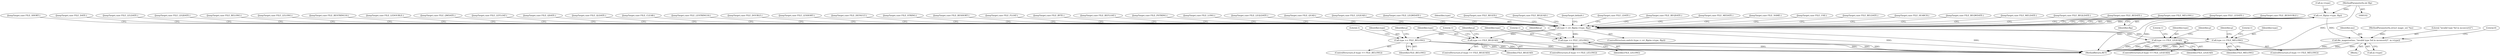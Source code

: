 digraph "0_file_59e63838913eee47f5c120a6c53d4565af638158@pointer" {
"1000118" [label="(Call,cvt_flip(m->type, flip))"];
"1000105" [label="(MethodParameterIn,int flip)"];
"1000116" [label="(Call,type = cvt_flip(m->type, flip))"];
"1000292" [label="(Call,type == FILE_BELONG)"];
"1000388" [label="(Call,type == FILE_BEQUAD)"];
"1000460" [label="(Call,type == FILE_LELONG)"];
"1000556" [label="(Call,type == FILE_LEQUAD)"];
"1000603" [label="(Call,type == FILE_MELONG)"];
"1000900" [label="(Call,file_magerror(ms, \"invalid type %d in mconvert()\", m->type))"];
"1000563" [label="(Literal,1)"];
"1000901" [label="(Identifier,ms)"];
"1000604" [label="(Identifier,type)"];
"1000717" [label="(JumpTarget,case FILE_BEDOUBLE:)"];
"1000130" [label="(JumpTarget,case FILE_SHORT:)"];
"1000103" [label="(MethodParameterIn,struct magic_set *ms)"];
"1000105" [label="(MethodParameterIn,int flip)"];
"1000122" [label="(Identifier,flip)"];
"1000116" [label="(Call,type = cvt_flip(m->type, flip))"];
"1000137" [label="(JumpTarget,case FILE_DATE:)"];
"1000423" [label="(JumpTarget,case FILE_LELDATE:)"];
"1000469" [label="(JumpTarget,case FILE_LEQDATE:)"];
"1000603" [label="(Call,type == FILE_MELONG)"];
"1000558" [label="(Identifier,FILE_LEQUAD)"];
"1000388" [label="(Call,type == FILE_BEQUAD)"];
"1000253" [label="(JumpTarget,case FILE_BELONG:)"];
"1000421" [label="(JumpTarget,case FILE_LELONG:)"];
"1000902" [label="(Literal,\"invalid type %d in mconvert()\")"];
"1000154" [label="(JumpTarget,case FILE_BESTRING16:)"];
"1000387" [label="(ControlStructure,if (type == FILE_BEQUAD))"];
"1000804" [label="(JumpTarget,case FILE_LEDOUBLE:)"];
"1000467" [label="(Literal,1)"];
"1000147" [label="(JumpTarget,case FILE_QWDATE:)"];
"1000664" [label="(JumpTarget,case FILE_LEFLOAT:)"];
"1000145" [label="(JumpTarget,case FILE_QDATE:)"];
"1000146" [label="(JumpTarget,case FILE_QLDATE:)"];
"1000115" [label="(ControlStructure,switch (type = cvt_flip(m->type, flip)))"];
"1000894" [label="(JumpTarget,case FILE_CLEAR:)"];
"1000392" [label="(Identifier,p)"];
"1000155" [label="(JumpTarget,case FILE_LESTRING16:)"];
"1000711" [label="(JumpTarget,case FILE_DOUBLE:)"];
"1000396" [label="(JumpTarget,case FILE_LESHORT:)"];
"1000607" [label="(Identifier,p)"];
"1000893" [label="(JumpTarget,case FILE_DEFAULT:)"];
"1000555" [label="(ControlStructure,if (type == FILE_LEQUAD))"];
"1000908" [label="(MethodReturn,RET)"];
"1000153" [label="(JumpTarget,case FILE_STRING:)"];
"1000228" [label="(JumpTarget,case FILE_BESHORT:)"];
"1000611" [label="(JumpTarget,case FILE_FLOAT:)"];
"1000124" [label="(JumpTarget,case FILE_BYTE:)"];
"1000617" [label="(JumpTarget,case FILE_BEFLOAT:)"];
"1000557" [label="(Identifier,type)"];
"1000294" [label="(Identifier,FILE_BELONG)"];
"1000292" [label="(Call,type == FILE_BELONG)"];
"1000171" [label="(JumpTarget,case FILE_PSTRING:)"];
"1000118" [label="(Call,cvt_flip(m->type, flip))"];
"1000900" [label="(Call,file_magerror(ms, \"invalid type %d in mconvert()\", m->type))"];
"1000136" [label="(JumpTarget,case FILE_LONG:)"];
"1000470" [label="(JumpTarget,case FILE_LEQLDATE:)"];
"1000144" [label="(JumpTarget,case FILE_QUAD:)"];
"1000119" [label="(Call,m->type)"];
"1000468" [label="(JumpTarget,case FILE_LEQUAD:)"];
"1000471" [label="(JumpTarget,case FILE_LEQWDATE:)"];
"1000117" [label="(Identifier,type)"];
"1000891" [label="(JumpTarget,case FILE_REGEX:)"];
"1000300" [label="(JumpTarget,case FILE_BEQUAD:)"];
"1000293" [label="(Identifier,type)"];
"1000389" [label="(Identifier,type)"];
"1000899" [label="(JumpTarget,default:)"];
"1000138" [label="(JumpTarget,case FILE_LDATE:)"];
"1000301" [label="(JumpTarget,case FILE_BEQDATE:)"];
"1000464" [label="(Identifier,p)"];
"1000565" [label="(JumpTarget,case FILE_MEDATE:)"];
"1000556" [label="(Call,type == FILE_LEQUAD)"];
"1000610" [label="(Literal,1)"];
"1000895" [label="(JumpTarget,case FILE_NAME:)"];
"1000896" [label="(JumpTarget,case FILE_USE:)"];
"1000296" [label="(Identifier,p)"];
"1000255" [label="(JumpTarget,case FILE_BELDATE:)"];
"1000462" [label="(Identifier,FILE_LELONG)"];
"1000892" [label="(JumpTarget,case FILE_SEARCH:)"];
"1000291" [label="(ControlStructure,if (type == FILE_BELONG))"];
"1000299" [label="(Literal,1)"];
"1000459" [label="(ControlStructure,if (type == FILE_LELONG))"];
"1000303" [label="(JumpTarget,case FILE_BEQWDATE:)"];
"1000566" [label="(JumpTarget,case FILE_MELDATE:)"];
"1000395" [label="(Literal,1)"];
"1000605" [label="(Identifier,FILE_MELONG)"];
"1000907" [label="(Literal,0)"];
"1000903" [label="(Call,m->type)"];
"1000390" [label="(Identifier,FILE_BEQUAD)"];
"1000560" [label="(Identifier,p)"];
"1000460" [label="(Call,type == FILE_LELONG)"];
"1000123" [label="(Block,)"];
"1000302" [label="(JumpTarget,case FILE_BEQLDATE:)"];
"1000602" [label="(ControlStructure,if (type == FILE_MELONG))"];
"1000254" [label="(JumpTarget,case FILE_BEDATE:)"];
"1000461" [label="(Identifier,type)"];
"1000564" [label="(JumpTarget,case FILE_MELONG:)"];
"1000422" [label="(JumpTarget,case FILE_LEDATE:)"];
"1000118" -> "1000116"  [label="AST: "];
"1000118" -> "1000122"  [label="CFG: "];
"1000119" -> "1000118"  [label="AST: "];
"1000122" -> "1000118"  [label="AST: "];
"1000116" -> "1000118"  [label="CFG: "];
"1000118" -> "1000908"  [label="DDG: "];
"1000118" -> "1000908"  [label="DDG: "];
"1000118" -> "1000116"  [label="DDG: "];
"1000118" -> "1000116"  [label="DDG: "];
"1000105" -> "1000118"  [label="DDG: "];
"1000118" -> "1000900"  [label="DDG: "];
"1000105" -> "1000102"  [label="AST: "];
"1000105" -> "1000908"  [label="DDG: "];
"1000116" -> "1000115"  [label="AST: "];
"1000117" -> "1000116"  [label="AST: "];
"1000124" -> "1000116"  [label="CFG: "];
"1000130" -> "1000116"  [label="CFG: "];
"1000136" -> "1000116"  [label="CFG: "];
"1000137" -> "1000116"  [label="CFG: "];
"1000138" -> "1000116"  [label="CFG: "];
"1000144" -> "1000116"  [label="CFG: "];
"1000145" -> "1000116"  [label="CFG: "];
"1000146" -> "1000116"  [label="CFG: "];
"1000147" -> "1000116"  [label="CFG: "];
"1000153" -> "1000116"  [label="CFG: "];
"1000154" -> "1000116"  [label="CFG: "];
"1000155" -> "1000116"  [label="CFG: "];
"1000171" -> "1000116"  [label="CFG: "];
"1000228" -> "1000116"  [label="CFG: "];
"1000253" -> "1000116"  [label="CFG: "];
"1000254" -> "1000116"  [label="CFG: "];
"1000255" -> "1000116"  [label="CFG: "];
"1000300" -> "1000116"  [label="CFG: "];
"1000301" -> "1000116"  [label="CFG: "];
"1000302" -> "1000116"  [label="CFG: "];
"1000303" -> "1000116"  [label="CFG: "];
"1000396" -> "1000116"  [label="CFG: "];
"1000421" -> "1000116"  [label="CFG: "];
"1000422" -> "1000116"  [label="CFG: "];
"1000423" -> "1000116"  [label="CFG: "];
"1000468" -> "1000116"  [label="CFG: "];
"1000469" -> "1000116"  [label="CFG: "];
"1000470" -> "1000116"  [label="CFG: "];
"1000471" -> "1000116"  [label="CFG: "];
"1000564" -> "1000116"  [label="CFG: "];
"1000565" -> "1000116"  [label="CFG: "];
"1000566" -> "1000116"  [label="CFG: "];
"1000611" -> "1000116"  [label="CFG: "];
"1000617" -> "1000116"  [label="CFG: "];
"1000664" -> "1000116"  [label="CFG: "];
"1000711" -> "1000116"  [label="CFG: "];
"1000717" -> "1000116"  [label="CFG: "];
"1000804" -> "1000116"  [label="CFG: "];
"1000891" -> "1000116"  [label="CFG: "];
"1000892" -> "1000116"  [label="CFG: "];
"1000893" -> "1000116"  [label="CFG: "];
"1000894" -> "1000116"  [label="CFG: "];
"1000895" -> "1000116"  [label="CFG: "];
"1000896" -> "1000116"  [label="CFG: "];
"1000899" -> "1000116"  [label="CFG: "];
"1000116" -> "1000908"  [label="DDG: "];
"1000116" -> "1000908"  [label="DDG: "];
"1000116" -> "1000292"  [label="DDG: "];
"1000116" -> "1000388"  [label="DDG: "];
"1000116" -> "1000460"  [label="DDG: "];
"1000116" -> "1000556"  [label="DDG: "];
"1000116" -> "1000603"  [label="DDG: "];
"1000292" -> "1000291"  [label="AST: "];
"1000292" -> "1000294"  [label="CFG: "];
"1000293" -> "1000292"  [label="AST: "];
"1000294" -> "1000292"  [label="AST: "];
"1000296" -> "1000292"  [label="CFG: "];
"1000299" -> "1000292"  [label="CFG: "];
"1000292" -> "1000908"  [label="DDG: "];
"1000292" -> "1000908"  [label="DDG: "];
"1000292" -> "1000908"  [label="DDG: "];
"1000388" -> "1000387"  [label="AST: "];
"1000388" -> "1000390"  [label="CFG: "];
"1000389" -> "1000388"  [label="AST: "];
"1000390" -> "1000388"  [label="AST: "];
"1000392" -> "1000388"  [label="CFG: "];
"1000395" -> "1000388"  [label="CFG: "];
"1000388" -> "1000908"  [label="DDG: "];
"1000388" -> "1000908"  [label="DDG: "];
"1000388" -> "1000908"  [label="DDG: "];
"1000460" -> "1000459"  [label="AST: "];
"1000460" -> "1000462"  [label="CFG: "];
"1000461" -> "1000460"  [label="AST: "];
"1000462" -> "1000460"  [label="AST: "];
"1000464" -> "1000460"  [label="CFG: "];
"1000467" -> "1000460"  [label="CFG: "];
"1000460" -> "1000908"  [label="DDG: "];
"1000460" -> "1000908"  [label="DDG: "];
"1000460" -> "1000908"  [label="DDG: "];
"1000556" -> "1000555"  [label="AST: "];
"1000556" -> "1000558"  [label="CFG: "];
"1000557" -> "1000556"  [label="AST: "];
"1000558" -> "1000556"  [label="AST: "];
"1000560" -> "1000556"  [label="CFG: "];
"1000563" -> "1000556"  [label="CFG: "];
"1000556" -> "1000908"  [label="DDG: "];
"1000556" -> "1000908"  [label="DDG: "];
"1000556" -> "1000908"  [label="DDG: "];
"1000603" -> "1000602"  [label="AST: "];
"1000603" -> "1000605"  [label="CFG: "];
"1000604" -> "1000603"  [label="AST: "];
"1000605" -> "1000603"  [label="AST: "];
"1000607" -> "1000603"  [label="CFG: "];
"1000610" -> "1000603"  [label="CFG: "];
"1000603" -> "1000908"  [label="DDG: "];
"1000603" -> "1000908"  [label="DDG: "];
"1000603" -> "1000908"  [label="DDG: "];
"1000900" -> "1000123"  [label="AST: "];
"1000900" -> "1000903"  [label="CFG: "];
"1000901" -> "1000900"  [label="AST: "];
"1000902" -> "1000900"  [label="AST: "];
"1000903" -> "1000900"  [label="AST: "];
"1000907" -> "1000900"  [label="CFG: "];
"1000900" -> "1000908"  [label="DDG: "];
"1000900" -> "1000908"  [label="DDG: "];
"1000900" -> "1000908"  [label="DDG: "];
"1000103" -> "1000900"  [label="DDG: "];
}
